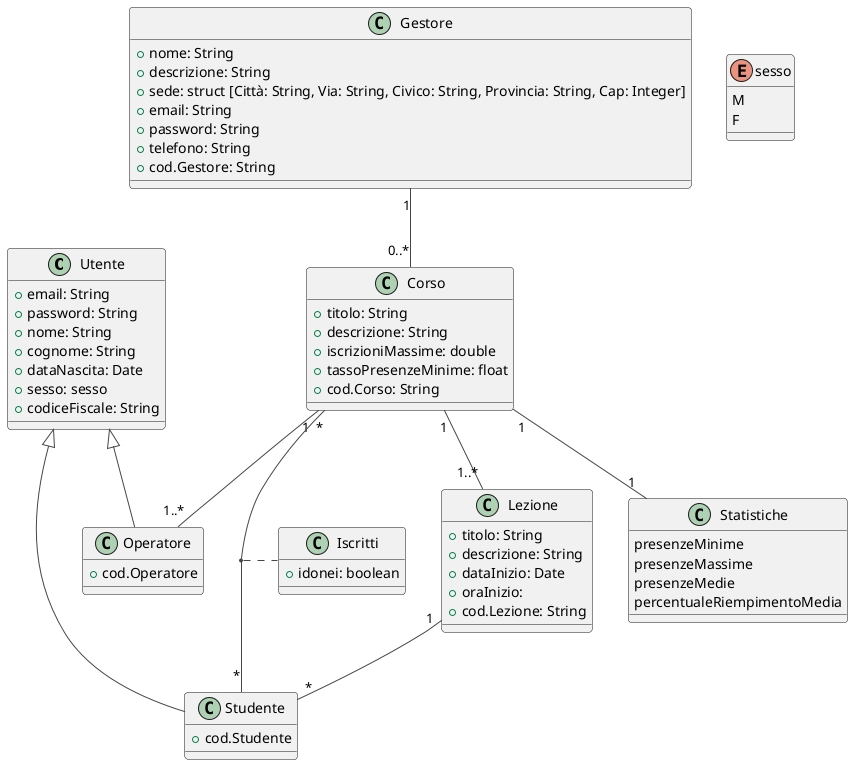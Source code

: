 @startuml
'https://plantuml.com/class-diagram
!theme vibrant
class Utente{
  +email: String
  +password: String
  +nome: String
  +cognome: String
  +dataNascita: Date
  +sesso: sesso
  +codiceFiscale: String
}
class Gestore {
  +nome: String
  +descrizione: String
  +sede: struct [Città: String, Via: String, Civico: String, Provincia: String, Cap: Integer]
  +email: String
  +password: String
  +telefono: String
  +cod.Gestore: String
}
class Operatore{

  +cod.Operatore
}
class Studente{
  +cod.Studente
}
enum sesso{
M
F
}
Utente <|-- Operatore
Utente <|-- Studente
Gestore "1" -- "0..*" Corso
Corso "*" -- "*" Studente
Corso "1" -- "1..*" Operatore
class Corso{
  +titolo: String
  +descrizione: String
  +iscrizioniMassime: double
  +tassoPresenzeMinime: float
  +cod.Corso: String
}
class Lezione{
  +titolo: String
  +descrizione: String
  +dataInizio: Date
  +oraInizio:
  +cod.Lezione: String
}
Corso "1" -- "1..*" Lezione
(Corso, Studente) .. Iscritti
Lezione "1" -- "*" Studente
class Iscritti{
+idonei: boolean
}
class Statistiche{
  presenzeMinime
  presenzeMassime
  presenzeMedie
  percentualeRiempimentoMedia
}
Corso "1" -- "1" Statistiche
@enduml